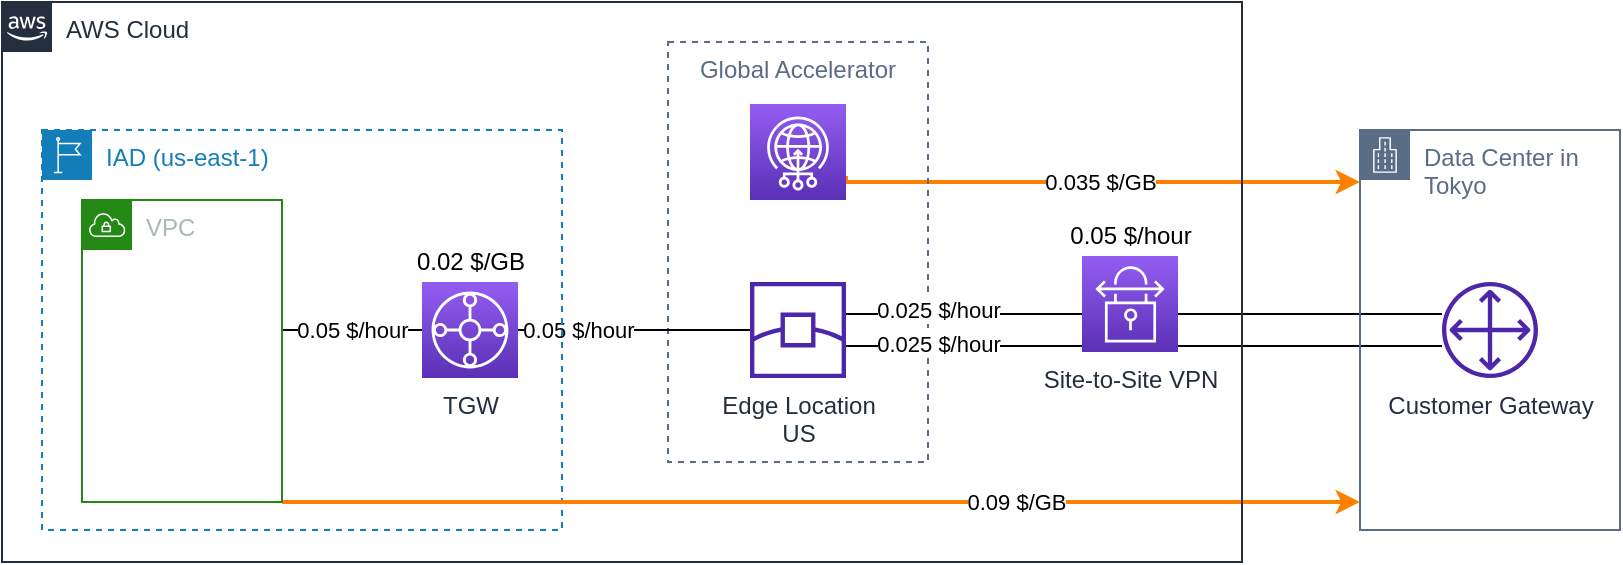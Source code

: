 <mxfile version="16.4.0" type="device"><diagram id="510PsqE_-DmipsGNUVAk" name="第 1 页"><mxGraphModel dx="1106" dy="1003" grid="1" gridSize="10" guides="1" tooltips="1" connect="1" arrows="1" fold="1" page="1" pageScale="1" pageWidth="827" pageHeight="1169" math="0" shadow="0"><root><mxCell id="0"/><mxCell id="1" parent="0"/><mxCell id="Q2X5uc4-54Ba03mO4PnV-19" value="0.035 $/GB" style="edgeStyle=orthogonalEdgeStyle;rounded=0;orthogonalLoop=1;jettySize=auto;html=1;endArrow=classic;endFill=1;exitX=1;exitY=0.75;exitDx=0;exitDy=0;exitPerimeter=0;strokeColor=#FF8000;strokeWidth=2;" edge="1" parent="1" source="Q2X5uc4-54Ba03mO4PnV-2" target="Q2X5uc4-54Ba03mO4PnV-5"><mxGeometry relative="1" as="geometry"><Array as="points"><mxPoint x="462" y="400"/></Array></mxGeometry></mxCell><mxCell id="Q2X5uc4-54Ba03mO4PnV-15" value="Global Accelerator" style="fillColor=none;strokeColor=#5A6C86;dashed=1;verticalAlign=top;fontStyle=0;fontColor=#5A6C86;" vertex="1" parent="1"><mxGeometry x="373" y="330" width="130" height="210" as="geometry"/></mxCell><mxCell id="Q2X5uc4-54Ba03mO4PnV-2" value="" style="sketch=0;points=[[0,0,0],[0.25,0,0],[0.5,0,0],[0.75,0,0],[1,0,0],[0,1,0],[0.25,1,0],[0.5,1,0],[0.75,1,0],[1,1,0],[0,0.25,0],[0,0.5,0],[0,0.75,0],[1,0.25,0],[1,0.5,0],[1,0.75,0]];outlineConnect=0;fontColor=#232F3E;gradientColor=#945DF2;gradientDirection=north;fillColor=#5A30B5;strokeColor=#ffffff;dashed=0;verticalLabelPosition=bottom;verticalAlign=top;align=center;html=1;fontSize=12;fontStyle=0;aspect=fixed;shape=mxgraph.aws4.resourceIcon;resIcon=mxgraph.aws4.global_accelerator;" vertex="1" parent="1"><mxGeometry x="414" y="361" width="48" height="48" as="geometry"/></mxCell><mxCell id="Q2X5uc4-54Ba03mO4PnV-11" style="edgeStyle=orthogonalEdgeStyle;rounded=0;orthogonalLoop=1;jettySize=auto;html=1;endArrow=none;endFill=0;" edge="1" parent="1"><mxGeometry relative="1" as="geometry"><mxPoint x="462" y="466" as="sourcePoint"/><mxPoint x="760" y="466" as="targetPoint"/></mxGeometry></mxCell><mxCell id="Q2X5uc4-54Ba03mO4PnV-17" value="0.025 $/hour" style="edgeLabel;html=1;align=center;verticalAlign=middle;resizable=0;points=[];" vertex="1" connectable="0" parent="Q2X5uc4-54Ba03mO4PnV-11"><mxGeometry x="-0.772" y="2" relative="1" as="geometry"><mxPoint x="12" as="offset"/></mxGeometry></mxCell><mxCell id="Q2X5uc4-54Ba03mO4PnV-3" value="Edge Location&lt;br&gt;US" style="sketch=0;outlineConnect=0;fontColor=#232F3E;gradientColor=none;fillColor=#4D27AA;strokeColor=none;dashed=0;verticalLabelPosition=bottom;verticalAlign=top;align=center;html=1;fontSize=12;fontStyle=0;aspect=fixed;pointerEvents=1;shape=mxgraph.aws4.edge_location;" vertex="1" parent="1"><mxGeometry x="414" y="450" width="48" height="48" as="geometry"/></mxCell><mxCell id="Q2X5uc4-54Ba03mO4PnV-12" style="edgeStyle=orthogonalEdgeStyle;rounded=0;orthogonalLoop=1;jettySize=auto;html=1;endArrow=none;endFill=0;" edge="1" parent="1"><mxGeometry relative="1" as="geometry"><mxPoint x="760" y="482" as="sourcePoint"/><mxPoint x="462" y="482" as="targetPoint"/></mxGeometry></mxCell><mxCell id="Q2X5uc4-54Ba03mO4PnV-18" value="0.025 $/hour" style="edgeLabel;html=1;align=center;verticalAlign=middle;resizable=0;points=[];" vertex="1" connectable="0" parent="Q2X5uc4-54Ba03mO4PnV-12"><mxGeometry x="0.691" y="1" relative="1" as="geometry"><mxPoint y="-2" as="offset"/></mxGeometry></mxCell><mxCell id="Q2X5uc4-54Ba03mO4PnV-4" value="Customer Gateway" style="sketch=0;outlineConnect=0;fontColor=#232F3E;gradientColor=none;fillColor=#4D27AA;strokeColor=none;dashed=0;verticalLabelPosition=bottom;verticalAlign=top;align=center;html=1;fontSize=12;fontStyle=0;aspect=fixed;pointerEvents=1;shape=mxgraph.aws4.customer_gateway;" vertex="1" parent="1"><mxGeometry x="760" y="450" width="48" height="48" as="geometry"/></mxCell><mxCell id="Q2X5uc4-54Ba03mO4PnV-5" value="Data Center in Tokyo" style="points=[[0,0],[0.25,0],[0.5,0],[0.75,0],[1,0],[1,0.25],[1,0.5],[1,0.75],[1,1],[0.75,1],[0.5,1],[0.25,1],[0,1],[0,0.75],[0,0.5],[0,0.25]];outlineConnect=0;gradientColor=none;html=1;whiteSpace=wrap;fontSize=12;fontStyle=0;container=1;pointerEvents=0;collapsible=0;recursiveResize=0;shape=mxgraph.aws4.group;grIcon=mxgraph.aws4.group_corporate_data_center;strokeColor=#5A6C86;fillColor=none;verticalAlign=top;align=left;spacingLeft=30;fontColor=#5A6C86;dashed=0;" vertex="1" parent="1"><mxGeometry x="719" y="374" width="130" height="200" as="geometry"/></mxCell><mxCell id="Q2X5uc4-54Ba03mO4PnV-9" value="0.05 $/hour" style="edgeStyle=orthogonalEdgeStyle;rounded=0;orthogonalLoop=1;jettySize=auto;html=1;endArrow=none;endFill=0;" edge="1" parent="1" source="Q2X5uc4-54Ba03mO4PnV-6"><mxGeometry relative="1" as="geometry"><mxPoint x="180" y="474" as="targetPoint"/><Array as="points"><mxPoint x="180" y="474"/></Array></mxGeometry></mxCell><mxCell id="Q2X5uc4-54Ba03mO4PnV-10" style="edgeStyle=orthogonalEdgeStyle;rounded=0;orthogonalLoop=1;jettySize=auto;html=1;endArrow=none;endFill=0;" edge="1" parent="1" source="Q2X5uc4-54Ba03mO4PnV-6" target="Q2X5uc4-54Ba03mO4PnV-3"><mxGeometry relative="1" as="geometry"/></mxCell><mxCell id="Q2X5uc4-54Ba03mO4PnV-23" value="0.05 $/hour" style="edgeLabel;html=1;align=center;verticalAlign=middle;resizable=0;points=[];" vertex="1" connectable="0" parent="Q2X5uc4-54Ba03mO4PnV-10"><mxGeometry x="-0.741" relative="1" as="geometry"><mxPoint x="15" as="offset"/></mxGeometry></mxCell><mxCell id="Q2X5uc4-54Ba03mO4PnV-6" value="TGW" style="sketch=0;points=[[0,0,0],[0.25,0,0],[0.5,0,0],[0.75,0,0],[1,0,0],[0,1,0],[0.25,1,0],[0.5,1,0],[0.75,1,0],[1,1,0],[0,0.25,0],[0,0.5,0],[0,0.75,0],[1,0.25,0],[1,0.5,0],[1,0.75,0]];outlineConnect=0;fontColor=#232F3E;gradientColor=#945DF2;gradientDirection=north;fillColor=#5A30B5;strokeColor=#ffffff;dashed=0;verticalLabelPosition=bottom;verticalAlign=top;align=center;html=1;fontSize=12;fontStyle=0;aspect=fixed;shape=mxgraph.aws4.resourceIcon;resIcon=mxgraph.aws4.transit_gateway;" vertex="1" parent="1"><mxGeometry x="250" y="450" width="48" height="48" as="geometry"/></mxCell><mxCell id="Q2X5uc4-54Ba03mO4PnV-8" value="IAD (us-east-1)" style="points=[[0,0],[0.25,0],[0.5,0],[0.75,0],[1,0],[1,0.25],[1,0.5],[1,0.75],[1,1],[0.75,1],[0.5,1],[0.25,1],[0,1],[0,0.75],[0,0.5],[0,0.25]];outlineConnect=0;gradientColor=none;html=1;whiteSpace=wrap;fontSize=12;fontStyle=0;container=1;pointerEvents=0;collapsible=0;recursiveResize=0;shape=mxgraph.aws4.group;grIcon=mxgraph.aws4.group_region;strokeColor=#147EBA;fillColor=none;verticalAlign=top;align=left;spacingLeft=30;fontColor=#147EBA;dashed=1;" vertex="1" parent="1"><mxGeometry x="60" y="374" width="260" height="200" as="geometry"/></mxCell><mxCell id="Q2X5uc4-54Ba03mO4PnV-1" value="Site-to-Site VPN" style="sketch=0;points=[[0,0,0],[0.25,0,0],[0.5,0,0],[0.75,0,0],[1,0,0],[0,1,0],[0.25,1,0],[0.5,1,0],[0.75,1,0],[1,1,0],[0,0.25,0],[0,0.5,0],[0,0.75,0],[1,0.25,0],[1,0.5,0],[1,0.75,0]];outlineConnect=0;fontColor=#232F3E;gradientColor=#945DF2;gradientDirection=north;fillColor=#5A30B5;strokeColor=#ffffff;dashed=0;verticalLabelPosition=bottom;verticalAlign=top;align=center;html=1;fontSize=12;fontStyle=0;aspect=fixed;shape=mxgraph.aws4.resourceIcon;resIcon=mxgraph.aws4.site_to_site_vpn;" vertex="1" parent="1"><mxGeometry x="580" y="437" width="48" height="48" as="geometry"/></mxCell><mxCell id="Q2X5uc4-54Ba03mO4PnV-16" value="0.05 $/hour" style="text;html=1;align=center;verticalAlign=middle;resizable=0;points=[];autosize=1;strokeColor=none;fillColor=none;" vertex="1" parent="1"><mxGeometry x="564" y="417" width="80" height="20" as="geometry"/></mxCell><mxCell id="Q2X5uc4-54Ba03mO4PnV-20" style="edgeStyle=orthogonalEdgeStyle;rounded=0;orthogonalLoop=1;jettySize=auto;html=1;endArrow=classic;endFill=1;strokeColor=#FF8000;strokeWidth=2;" edge="1" parent="1" source="Q2X5uc4-54Ba03mO4PnV-7"><mxGeometry relative="1" as="geometry"><mxPoint x="719" y="560" as="targetPoint"/><Array as="points"><mxPoint x="719" y="560"/></Array></mxGeometry></mxCell><mxCell id="Q2X5uc4-54Ba03mO4PnV-21" value="0.09 $/GB" style="edgeLabel;html=1;align=center;verticalAlign=middle;resizable=0;points=[];" vertex="1" connectable="0" parent="Q2X5uc4-54Ba03mO4PnV-20"><mxGeometry x="0.359" relative="1" as="geometry"><mxPoint as="offset"/></mxGeometry></mxCell><mxCell id="Q2X5uc4-54Ba03mO4PnV-7" value="VPC" style="points=[[0,0],[0.25,0],[0.5,0],[0.75,0],[1,0],[1,0.25],[1,0.5],[1,0.75],[1,1],[0.75,1],[0.5,1],[0.25,1],[0,1],[0,0.75],[0,0.5],[0,0.25]];outlineConnect=0;gradientColor=none;html=1;whiteSpace=wrap;fontSize=12;fontStyle=0;container=1;pointerEvents=0;collapsible=0;recursiveResize=0;shape=mxgraph.aws4.group;grIcon=mxgraph.aws4.group_vpc;strokeColor=#248814;fillColor=none;verticalAlign=top;align=left;spacingLeft=30;fontColor=#AAB7B8;dashed=0;" vertex="1" parent="1"><mxGeometry x="80" y="409" width="100" height="151" as="geometry"/></mxCell><mxCell id="Q2X5uc4-54Ba03mO4PnV-22" value="AWS Cloud" style="points=[[0,0],[0.25,0],[0.5,0],[0.75,0],[1,0],[1,0.25],[1,0.5],[1,0.75],[1,1],[0.75,1],[0.5,1],[0.25,1],[0,1],[0,0.75],[0,0.5],[0,0.25]];outlineConnect=0;gradientColor=none;html=1;whiteSpace=wrap;fontSize=12;fontStyle=0;container=1;pointerEvents=0;collapsible=0;recursiveResize=0;shape=mxgraph.aws4.group;grIcon=mxgraph.aws4.group_aws_cloud_alt;strokeColor=#232F3E;fillColor=none;verticalAlign=top;align=left;spacingLeft=30;fontColor=#232F3E;dashed=0;" vertex="1" parent="1"><mxGeometry x="40" y="310" width="620" height="280" as="geometry"/></mxCell><mxCell id="Q2X5uc4-54Ba03mO4PnV-14" value="0.02 $/GB" style="text;html=1;align=center;verticalAlign=middle;resizable=0;points=[];autosize=1;strokeColor=none;fillColor=none;" vertex="1" parent="Q2X5uc4-54Ba03mO4PnV-22"><mxGeometry x="199" y="120" width="70" height="20" as="geometry"/></mxCell></root></mxGraphModel></diagram></mxfile>